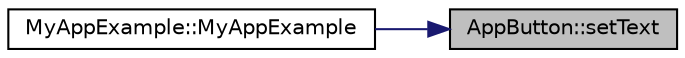 digraph "AppButton::setText"
{
 // LATEX_PDF_SIZE
  edge [fontname="Helvetica",fontsize="10",labelfontname="Helvetica",labelfontsize="10"];
  node [fontname="Helvetica",fontsize="10",shape=record];
  rankdir="RL";
  Node1 [label="AppButton::setText",height=0.2,width=0.4,color="black", fillcolor="grey75", style="filled", fontcolor="black",tooltip=" "];
  Node1 -> Node2 [dir="back",color="midnightblue",fontsize="10",style="solid",fontname="Helvetica"];
  Node2 [label="MyAppExample::MyAppExample",height=0.2,width=0.4,color="black", fillcolor="white", style="filled",URL="$class_my_app_example.html#a7add24412505a2766caa57e6efee08f7",tooltip=" "];
}
